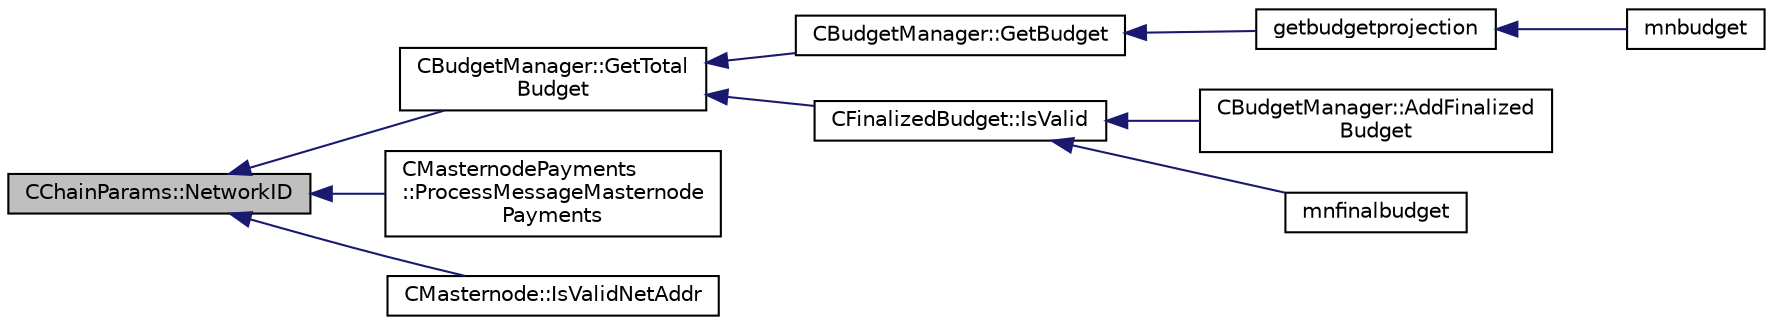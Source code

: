 digraph "CChainParams::NetworkID"
{
  edge [fontname="Helvetica",fontsize="10",labelfontname="Helvetica",labelfontsize="10"];
  node [fontname="Helvetica",fontsize="10",shape=record];
  rankdir="LR";
  Node198 [label="CChainParams::NetworkID",height=0.2,width=0.4,color="black", fillcolor="grey75", style="filled", fontcolor="black"];
  Node198 -> Node199 [dir="back",color="midnightblue",fontsize="10",style="solid",fontname="Helvetica"];
  Node199 [label="CBudgetManager::GetTotal\lBudget",height=0.2,width=0.4,color="black", fillcolor="white", style="filled",URL="$class_c_budget_manager.html#a3c6bc6278e7f394b6bfabbe757466e70"];
  Node199 -> Node200 [dir="back",color="midnightblue",fontsize="10",style="solid",fontname="Helvetica"];
  Node200 [label="CBudgetManager::GetBudget",height=0.2,width=0.4,color="black", fillcolor="white", style="filled",URL="$class_c_budget_manager.html#acba591312f675bd37692e69410ff5735"];
  Node200 -> Node201 [dir="back",color="midnightblue",fontsize="10",style="solid",fontname="Helvetica"];
  Node201 [label="getbudgetprojection",height=0.2,width=0.4,color="black", fillcolor="white", style="filled",URL="$rpcmasternode-budget_8cpp.html#a8e629a3c50d4496bdf961d2841754b27"];
  Node201 -> Node202 [dir="back",color="midnightblue",fontsize="10",style="solid",fontname="Helvetica"];
  Node202 [label="mnbudget",height=0.2,width=0.4,color="black", fillcolor="white", style="filled",URL="$rpcmasternode-budget_8cpp.html#aeabbf924be4d2ce4bedb28a394e1fc6b"];
  Node199 -> Node203 [dir="back",color="midnightblue",fontsize="10",style="solid",fontname="Helvetica"];
  Node203 [label="CFinalizedBudget::IsValid",height=0.2,width=0.4,color="black", fillcolor="white", style="filled",URL="$class_c_finalized_budget.html#ae91a3b63f88979a2cf5252b91b9f339d"];
  Node203 -> Node204 [dir="back",color="midnightblue",fontsize="10",style="solid",fontname="Helvetica"];
  Node204 [label="CBudgetManager::AddFinalized\lBudget",height=0.2,width=0.4,color="black", fillcolor="white", style="filled",URL="$class_c_budget_manager.html#a3639ad9a2b26e5d7611f55bbb79723d7"];
  Node203 -> Node205 [dir="back",color="midnightblue",fontsize="10",style="solid",fontname="Helvetica"];
  Node205 [label="mnfinalbudget",height=0.2,width=0.4,color="black", fillcolor="white", style="filled",URL="$rpcmasternode-budget_8cpp.html#a9377cde49f5b62904aafb46d7d3c5e7c"];
  Node198 -> Node206 [dir="back",color="midnightblue",fontsize="10",style="solid",fontname="Helvetica"];
  Node206 [label="CMasternodePayments\l::ProcessMessageMasternode\lPayments",height=0.2,width=0.4,color="black", fillcolor="white", style="filled",URL="$class_c_masternode_payments.html#a8884bca6edff64f731b3c42ea4693251"];
  Node198 -> Node207 [dir="back",color="midnightblue",fontsize="10",style="solid",fontname="Helvetica"];
  Node207 [label="CMasternode::IsValidNetAddr",height=0.2,width=0.4,color="black", fillcolor="white", style="filled",URL="$class_c_masternode.html#a70f120b4964fdd802a6975bfb9017a23"];
}
